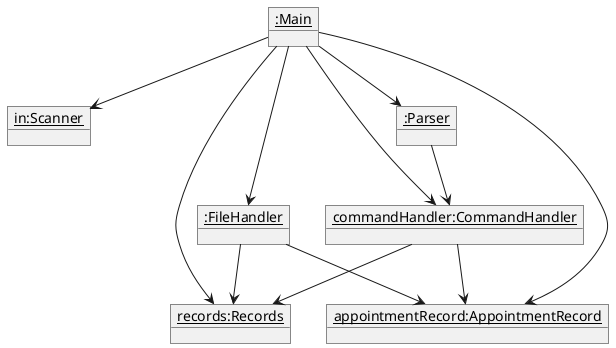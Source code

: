 @startuml
'https://plantuml.com/object-diagram
skinparam classAttributeIconSize 0
hide circle

object "<u>:Main</u>" as Main

object "<u>in:Scanner</u>" as Scanner {

}

object "<u>records:Records</u>" as Records {

}

object "<u>appointmentRecord:AppointmentRecord</u>" as AppointmentRecord {

}

object "<u>:FileHandler</u>" as FileHandler {

}

object "<u>commandHandler:CommandHandler</u>" as CommandHandler {

}

object "<u>:Parser</u>" as Parser {

}



Main --> Scanner
Main --> Records
Main --> AppointmentRecord
Main --> FileHandler
Main --> CommandHandler
Main --> Parser
Parser --> CommandHandler

CommandHandler --> Records
CommandHandler --> AppointmentRecord

FileHandler --> Records
FileHandler --> AppointmentRecord


@enduml